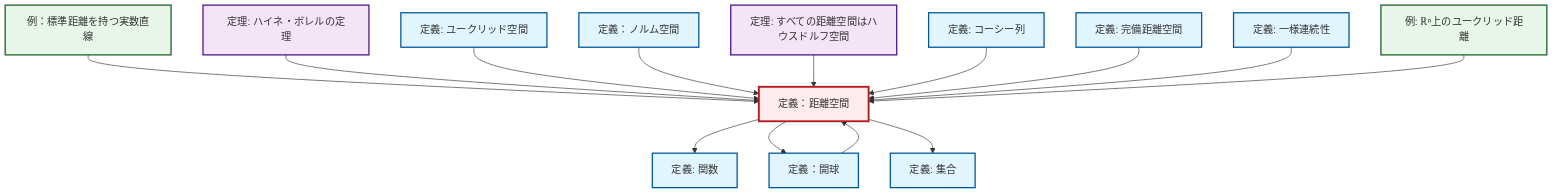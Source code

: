 graph TD
    classDef definition fill:#e1f5fe,stroke:#01579b,stroke-width:2px
    classDef theorem fill:#f3e5f5,stroke:#4a148c,stroke-width:2px
    classDef axiom fill:#fff3e0,stroke:#e65100,stroke-width:2px
    classDef example fill:#e8f5e9,stroke:#1b5e20,stroke-width:2px
    classDef current fill:#ffebee,stroke:#b71c1c,stroke-width:3px
    def-metric-space["定義：距離空間"]:::definition
    def-uniform-continuity["定義: 一様連続性"]:::definition
    def-set["定義: 集合"]:::definition
    ex-euclidean-metric["例: ℝⁿ上のユークリッド距離"]:::example
    def-normed-vector-space["定義：ノルム空間"]:::definition
    def-euclidean-space["定義: ユークリッド空間"]:::definition
    def-cauchy-sequence["定義: コーシー列"]:::definition
    thm-heine-borel["定理: ハイネ・ボレルの定理"]:::theorem
    ex-real-line-metric["例：標準距離を持つ実数直線"]:::example
    def-open-ball["定義：開球"]:::definition
    def-function["定義: 関数"]:::definition
    def-complete-metric-space["定義: 完備距離空間"]:::definition
    thm-metric-hausdorff["定理: すべての距離空間はハウスドルフ空間"]:::theorem
    ex-real-line-metric --> def-metric-space
    thm-heine-borel --> def-metric-space
    def-euclidean-space --> def-metric-space
    def-normed-vector-space --> def-metric-space
    def-metric-space --> def-function
    thm-metric-hausdorff --> def-metric-space
    def-cauchy-sequence --> def-metric-space
    def-complete-metric-space --> def-metric-space
    def-open-ball --> def-metric-space
    def-metric-space --> def-open-ball
    def-uniform-continuity --> def-metric-space
    def-metric-space --> def-set
    ex-euclidean-metric --> def-metric-space
    class def-metric-space current